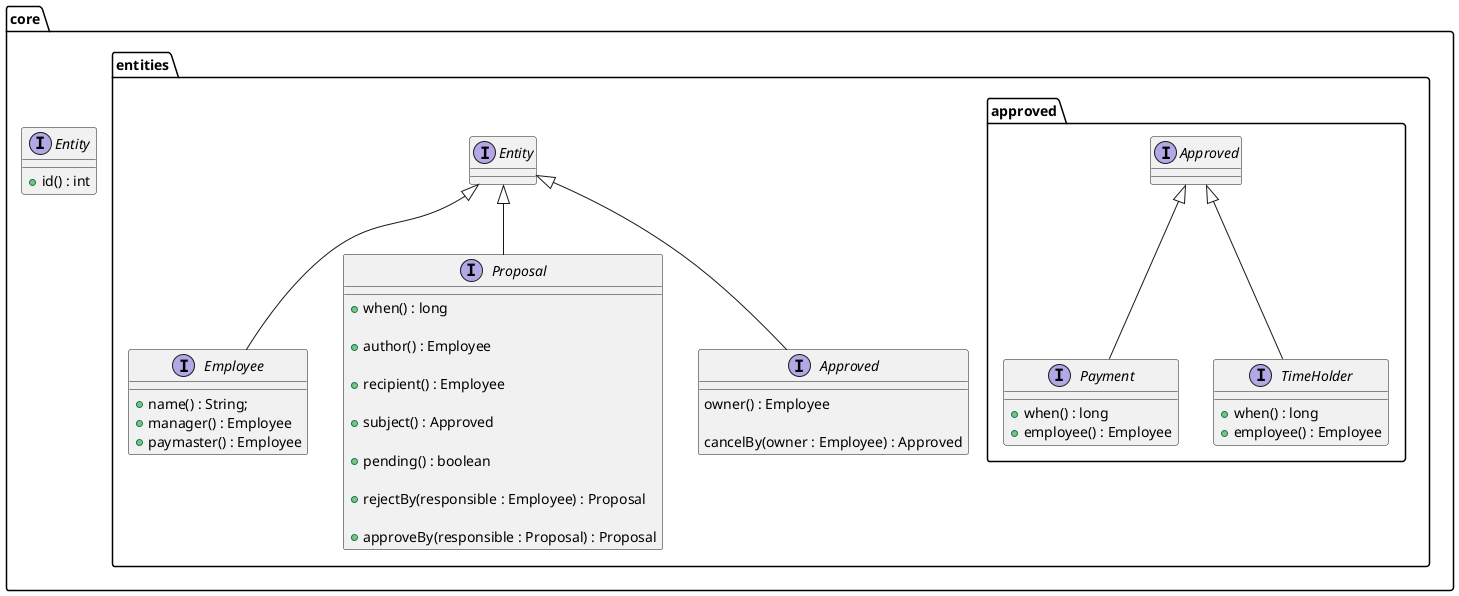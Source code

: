 @startuml

package "core" {

  interface Entity {
    + id() : int
  }

  package "entities" {

  interface Employee extends Entity {
    + name() : String;
    + manager() : Employee
    + paymaster() : Employee
  }

  interface Proposal extends Entity {
    + when() : long

    + author() : Employee

    + recipient() : Employee

    + subject() : Approved

    + pending() : boolean

    + rejectBy(responsible : Employee) : Proposal

    + approveBy(responsible : Proposal) : Proposal
  }

  interface Approved extends Entity {
    owner() : Employee

    cancelBy(owner : Employee) : Approved
  }

  package "approved" {

    interface Payment extends Approved {
      + when() : long
      + employee() : Employee
    }

    interface TimeHolder extends Approved{
      + when() : long
      + employee() : Employee
    }
  }
}

@enduml